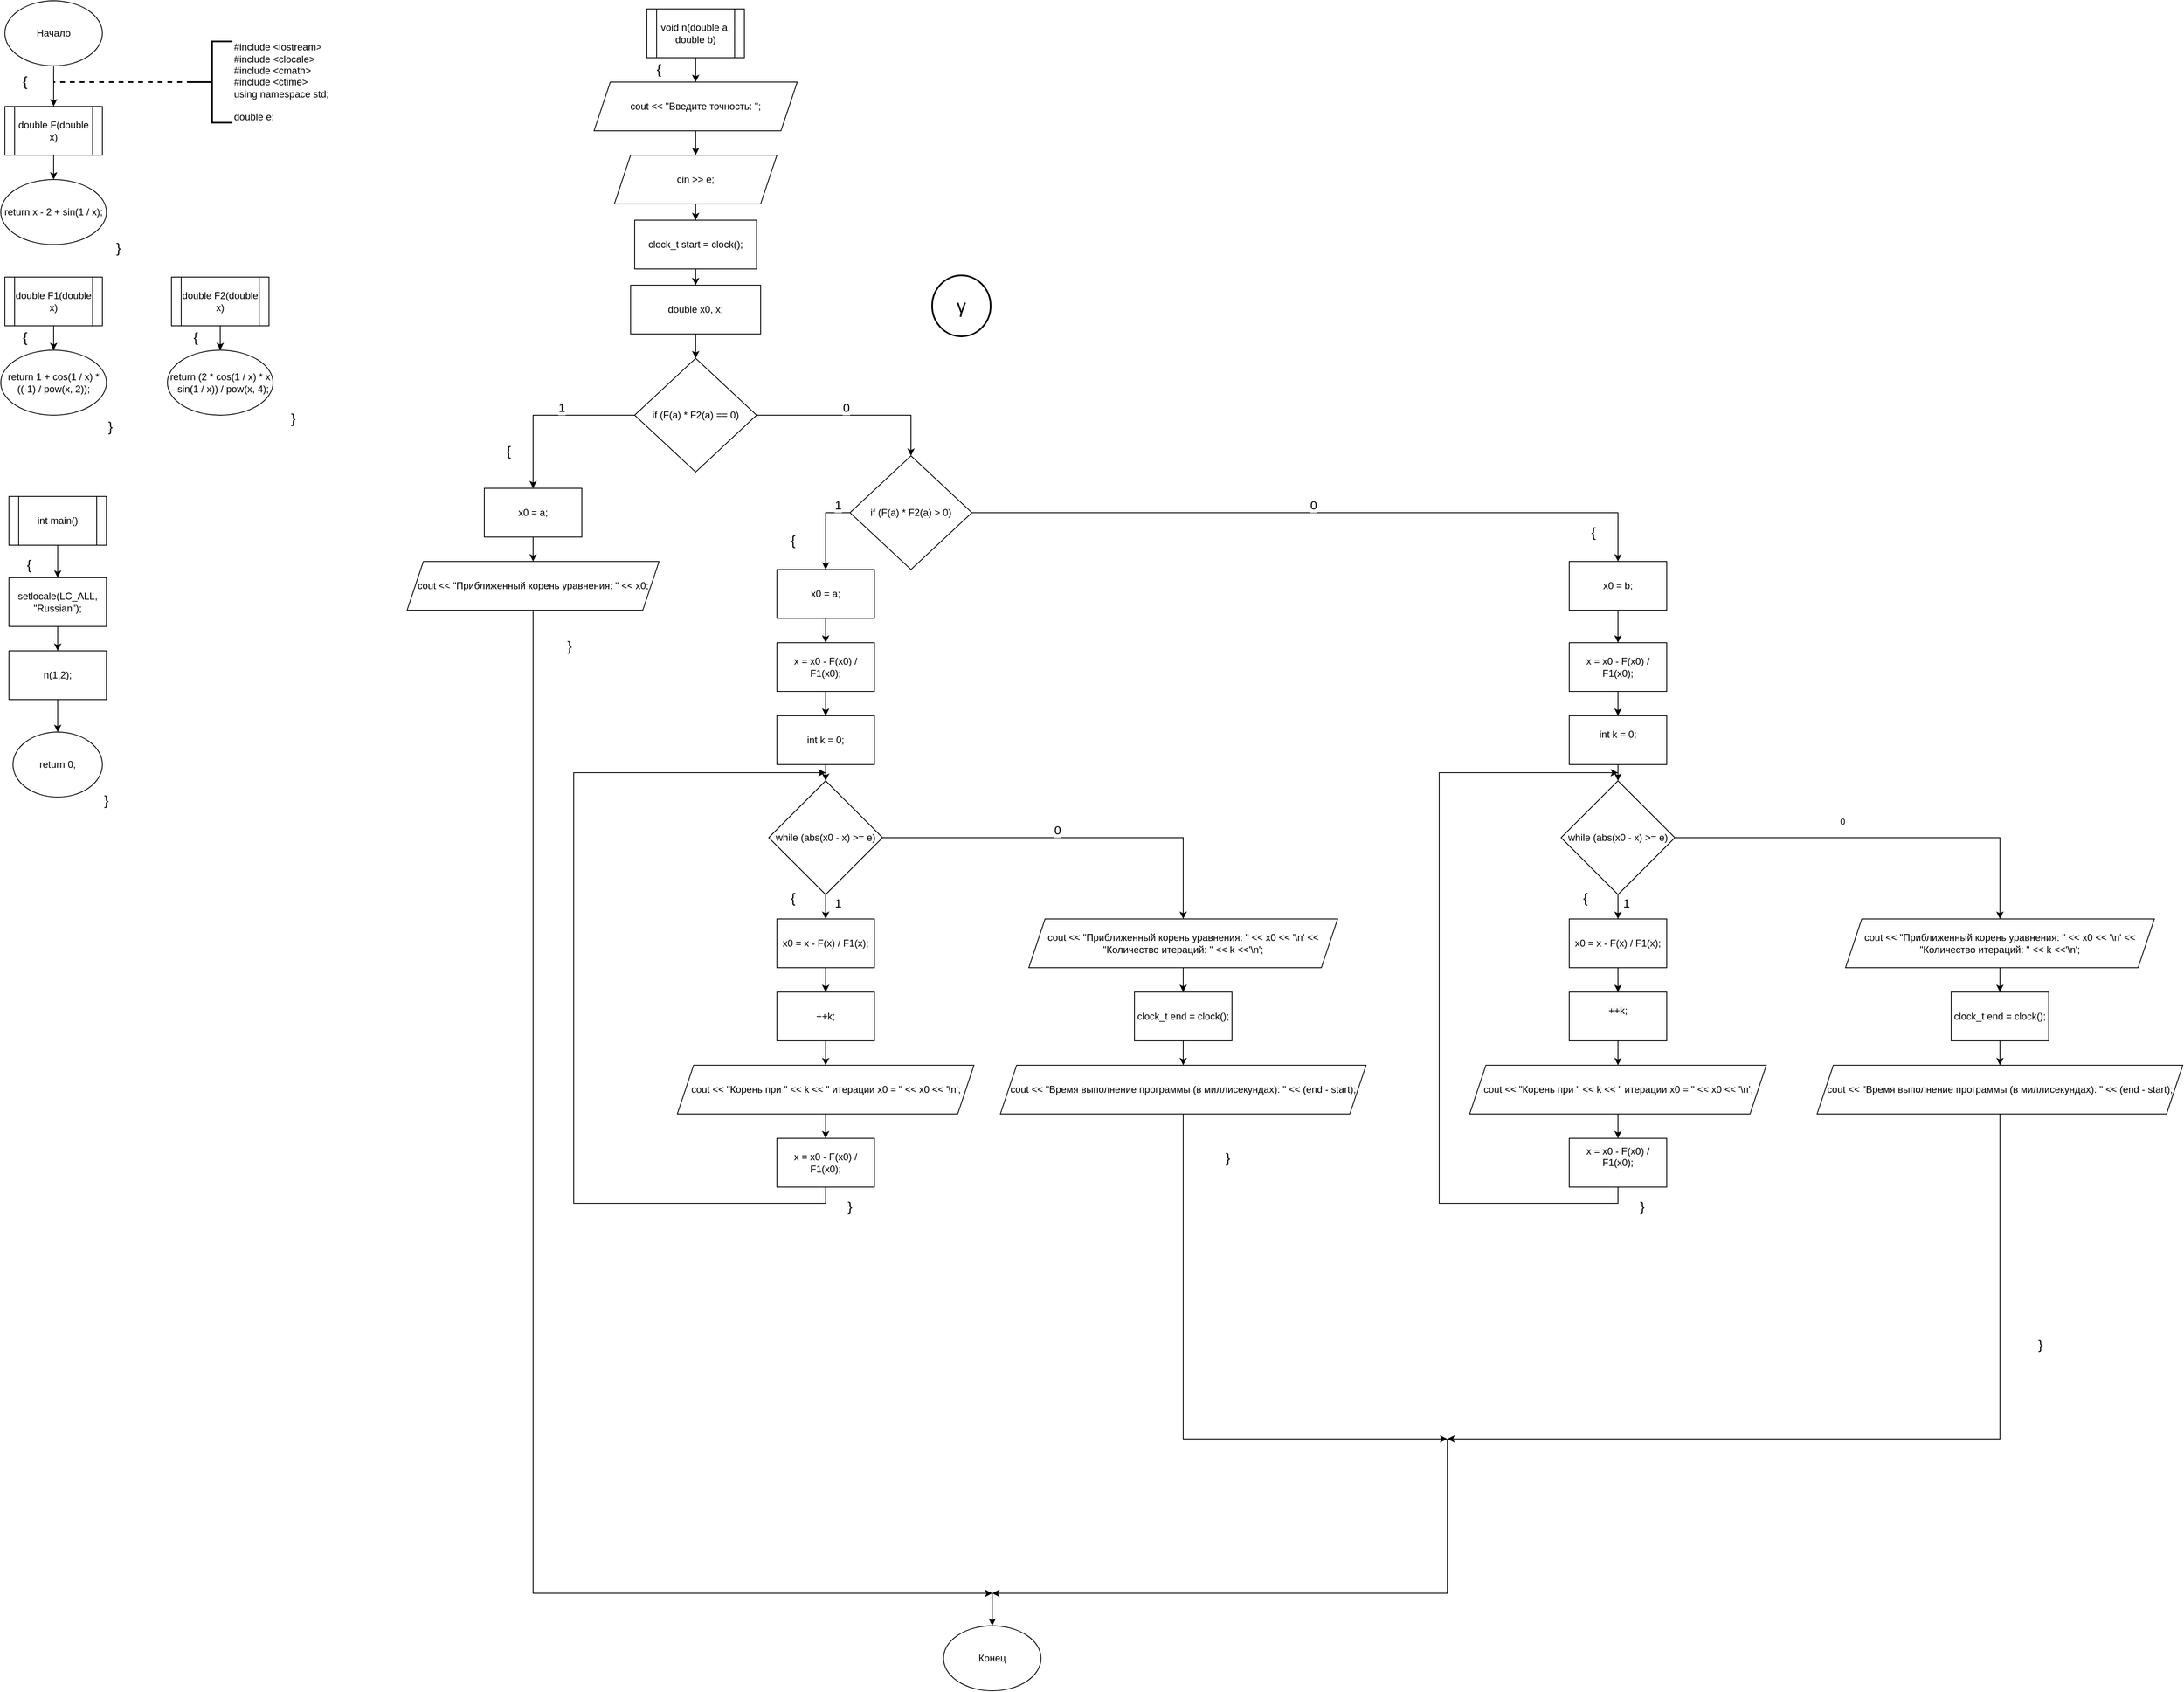 <mxfile version="25.0.2">
  <diagram name="Страница — 1" id="jCmSklPNzQxJVxEVMiIR">
    <mxGraphModel dx="1036" dy="615" grid="0" gridSize="10" guides="1" tooltips="1" connect="1" arrows="1" fold="1" page="1" pageScale="1" pageWidth="2339" pageHeight="3300" math="0" shadow="0">
      <root>
        <mxCell id="0" />
        <mxCell id="1" parent="0" />
        <mxCell id="jmGItIukLTracGFibQeB-3" value="" style="edgeStyle=orthogonalEdgeStyle;rounded=0;orthogonalLoop=1;jettySize=auto;html=1;" parent="1" source="jmGItIukLTracGFibQeB-1" target="jmGItIukLTracGFibQeB-2" edge="1">
          <mxGeometry relative="1" as="geometry" />
        </mxCell>
        <mxCell id="jmGItIukLTracGFibQeB-1" value="Начало" style="ellipse;whiteSpace=wrap;html=1;" parent="1" vertex="1">
          <mxGeometry x="145" y="40" width="120" height="80" as="geometry" />
        </mxCell>
        <mxCell id="jmGItIukLTracGFibQeB-7" value="" style="edgeStyle=orthogonalEdgeStyle;rounded=0;orthogonalLoop=1;jettySize=auto;html=1;" parent="1" source="jmGItIukLTracGFibQeB-2" target="jmGItIukLTracGFibQeB-6" edge="1">
          <mxGeometry relative="1" as="geometry" />
        </mxCell>
        <mxCell id="jmGItIukLTracGFibQeB-2" value="double F(double x)" style="shape=process;whiteSpace=wrap;html=1;backgroundOutline=1;" parent="1" vertex="1">
          <mxGeometry x="145" y="170" width="120" height="60" as="geometry" />
        </mxCell>
        <mxCell id="jmGItIukLTracGFibQeB-5" style="edgeStyle=orthogonalEdgeStyle;rounded=0;orthogonalLoop=1;jettySize=auto;html=1;exitX=0;exitY=0.5;exitDx=0;exitDy=0;exitPerimeter=0;endArrow=none;endFill=0;strokeWidth=2;dashed=1;" parent="1" source="jmGItIukLTracGFibQeB-4" edge="1">
          <mxGeometry relative="1" as="geometry">
            <mxPoint x="205" y="140" as="targetPoint" />
          </mxGeometry>
        </mxCell>
        <mxCell id="jmGItIukLTracGFibQeB-4" value="#include &amp;lt;iostream&amp;gt;&lt;div&gt;#include &amp;lt;clocale&amp;gt;&lt;/div&gt;&lt;div&gt;#include &amp;lt;cmath&amp;gt;&lt;/div&gt;&lt;div&gt;#include &amp;lt;ctime&amp;gt;&lt;/div&gt;&lt;div&gt;using namespace std;&lt;/div&gt;&lt;div&gt;&lt;br&gt;&lt;/div&gt;&lt;div&gt;double e;&lt;/div&gt;" style="strokeWidth=2;html=1;shape=mxgraph.flowchart.annotation_2;align=left;labelPosition=right;pointerEvents=1;" parent="1" vertex="1">
          <mxGeometry x="375" y="90" width="50" height="100" as="geometry" />
        </mxCell>
        <mxCell id="jmGItIukLTracGFibQeB-6" value="return x - 2 + sin(1 / x);" style="ellipse;whiteSpace=wrap;html=1;" parent="1" vertex="1">
          <mxGeometry x="140" y="260" width="130" height="80" as="geometry" />
        </mxCell>
        <mxCell id="jmGItIukLTracGFibQeB-11" value="" style="edgeStyle=orthogonalEdgeStyle;rounded=0;orthogonalLoop=1;jettySize=auto;html=1;" parent="1" source="jmGItIukLTracGFibQeB-8" target="jmGItIukLTracGFibQeB-10" edge="1">
          <mxGeometry relative="1" as="geometry" />
        </mxCell>
        <mxCell id="jmGItIukLTracGFibQeB-8" value="double F1(double x)" style="shape=process;whiteSpace=wrap;html=1;backgroundOutline=1;" parent="1" vertex="1">
          <mxGeometry x="145" y="380" width="120" height="60" as="geometry" />
        </mxCell>
        <mxCell id="jmGItIukLTracGFibQeB-10" value="return 1 + cos(1 / x) * ((-1) / pow(x, 2));" style="ellipse;whiteSpace=wrap;html=1;" parent="1" vertex="1">
          <mxGeometry x="140" y="470" width="130" height="80" as="geometry" />
        </mxCell>
        <mxCell id="jmGItIukLTracGFibQeB-15" value="" style="edgeStyle=orthogonalEdgeStyle;rounded=0;orthogonalLoop=1;jettySize=auto;html=1;" parent="1" source="jmGItIukLTracGFibQeB-12" target="jmGItIukLTracGFibQeB-14" edge="1">
          <mxGeometry relative="1" as="geometry" />
        </mxCell>
        <mxCell id="jmGItIukLTracGFibQeB-12" value="double F2(double x)" style="shape=process;whiteSpace=wrap;html=1;backgroundOutline=1;" parent="1" vertex="1">
          <mxGeometry x="350" y="380" width="120" height="60" as="geometry" />
        </mxCell>
        <mxCell id="jmGItIukLTracGFibQeB-14" value="return (2 * cos(1 / x) * x - sin(1 / x)) / pow(x, 4);" style="ellipse;whiteSpace=wrap;html=1;" parent="1" vertex="1">
          <mxGeometry x="345" y="470" width="130" height="80" as="geometry" />
        </mxCell>
        <mxCell id="jmGItIukLTracGFibQeB-19" value="" style="edgeStyle=orthogonalEdgeStyle;rounded=0;orthogonalLoop=1;jettySize=auto;html=1;" parent="1" source="jmGItIukLTracGFibQeB-16" target="jmGItIukLTracGFibQeB-18" edge="1">
          <mxGeometry relative="1" as="geometry" />
        </mxCell>
        <mxCell id="jmGItIukLTracGFibQeB-16" value="&lt;div&gt;void n(double a, double b)&lt;/div&gt;" style="shape=process;whiteSpace=wrap;html=1;backgroundOutline=1;" parent="1" vertex="1">
          <mxGeometry x="935" y="50" width="120" height="60" as="geometry" />
        </mxCell>
        <mxCell id="jmGItIukLTracGFibQeB-21" value="" style="edgeStyle=orthogonalEdgeStyle;rounded=0;orthogonalLoop=1;jettySize=auto;html=1;" parent="1" source="jmGItIukLTracGFibQeB-18" target="jmGItIukLTracGFibQeB-20" edge="1">
          <mxGeometry relative="1" as="geometry" />
        </mxCell>
        <mxCell id="jmGItIukLTracGFibQeB-18" value="cout &amp;lt;&amp;lt; &quot;Введите точность: &quot;;" style="shape=parallelogram;perimeter=parallelogramPerimeter;whiteSpace=wrap;html=1;fixedSize=1;" parent="1" vertex="1">
          <mxGeometry x="870" y="140" width="250" height="60" as="geometry" />
        </mxCell>
        <mxCell id="jmGItIukLTracGFibQeB-23" value="" style="edgeStyle=orthogonalEdgeStyle;rounded=0;orthogonalLoop=1;jettySize=auto;html=1;" parent="1" source="jmGItIukLTracGFibQeB-20" target="jmGItIukLTracGFibQeB-22" edge="1">
          <mxGeometry relative="1" as="geometry" />
        </mxCell>
        <mxCell id="jmGItIukLTracGFibQeB-20" value="cin &amp;gt;&amp;gt; e;" style="shape=parallelogram;perimeter=parallelogramPerimeter;whiteSpace=wrap;html=1;fixedSize=1;" parent="1" vertex="1">
          <mxGeometry x="895" y="230" width="200" height="60" as="geometry" />
        </mxCell>
        <mxCell id="jmGItIukLTracGFibQeB-25" value="" style="edgeStyle=orthogonalEdgeStyle;rounded=0;orthogonalLoop=1;jettySize=auto;html=1;" parent="1" source="jmGItIukLTracGFibQeB-22" target="jmGItIukLTracGFibQeB-24" edge="1">
          <mxGeometry relative="1" as="geometry" />
        </mxCell>
        <mxCell id="jmGItIukLTracGFibQeB-22" value="clock_t start = clock();" style="whiteSpace=wrap;html=1;" parent="1" vertex="1">
          <mxGeometry x="920" y="310" width="150" height="60" as="geometry" />
        </mxCell>
        <mxCell id="jmGItIukLTracGFibQeB-27" value="" style="edgeStyle=orthogonalEdgeStyle;rounded=0;orthogonalLoop=1;jettySize=auto;html=1;" parent="1" source="jmGItIukLTracGFibQeB-24" target="jmGItIukLTracGFibQeB-26" edge="1">
          <mxGeometry relative="1" as="geometry" />
        </mxCell>
        <mxCell id="jmGItIukLTracGFibQeB-24" value="double x0, x;" style="whiteSpace=wrap;html=1;" parent="1" vertex="1">
          <mxGeometry x="915" y="390" width="160" height="60" as="geometry" />
        </mxCell>
        <mxCell id="xJNExrtFDD2AnyC6yLWC-2" value="1" style="edgeStyle=orthogonalEdgeStyle;rounded=0;orthogonalLoop=1;jettySize=auto;html=1;fontSize=15;" parent="1" source="jmGItIukLTracGFibQeB-26" target="xJNExrtFDD2AnyC6yLWC-1" edge="1">
          <mxGeometry x="-0.163" y="-10" relative="1" as="geometry">
            <mxPoint as="offset" />
          </mxGeometry>
        </mxCell>
        <mxCell id="xJNExrtFDD2AnyC6yLWC-6" value="0" style="edgeStyle=orthogonalEdgeStyle;rounded=0;orthogonalLoop=1;jettySize=auto;html=1;fontSize=15;" parent="1" source="jmGItIukLTracGFibQeB-26" target="xJNExrtFDD2AnyC6yLWC-5" edge="1">
          <mxGeometry x="-0.084" y="10" relative="1" as="geometry">
            <Array as="points">
              <mxPoint x="1260" y="550" />
            </Array>
            <mxPoint as="offset" />
          </mxGeometry>
        </mxCell>
        <mxCell id="jmGItIukLTracGFibQeB-26" value="if (F(a) * F2(a) == 0)" style="rhombus;whiteSpace=wrap;html=1;" parent="1" vertex="1">
          <mxGeometry x="920" y="480" width="150" height="140" as="geometry" />
        </mxCell>
        <mxCell id="xJNExrtFDD2AnyC6yLWC-4" value="" style="edgeStyle=orthogonalEdgeStyle;rounded=0;orthogonalLoop=1;jettySize=auto;html=1;" parent="1" source="xJNExrtFDD2AnyC6yLWC-1" target="xJNExrtFDD2AnyC6yLWC-3" edge="1">
          <mxGeometry relative="1" as="geometry" />
        </mxCell>
        <mxCell id="xJNExrtFDD2AnyC6yLWC-1" value="x0 = a;" style="whiteSpace=wrap;html=1;" parent="1" vertex="1">
          <mxGeometry x="735" y="640" width="120" height="60" as="geometry" />
        </mxCell>
        <mxCell id="Np6BcsovzYqOG47P-RFd-40" style="edgeStyle=orthogonalEdgeStyle;rounded=0;orthogonalLoop=1;jettySize=auto;html=1;exitX=0.5;exitY=1;exitDx=0;exitDy=0;" edge="1" parent="1" source="xJNExrtFDD2AnyC6yLWC-3">
          <mxGeometry relative="1" as="geometry">
            <mxPoint x="1360" y="2000.0" as="targetPoint" />
            <Array as="points">
              <mxPoint x="795" y="2000" />
            </Array>
          </mxGeometry>
        </mxCell>
        <mxCell id="xJNExrtFDD2AnyC6yLWC-3" value="cout &lt;&lt; &quot;Приближенный корень уравнения: &quot; &lt;&lt; x0;" style="shape=parallelogram;perimeter=parallelogramPerimeter;whiteSpace=wrap;html=1;fixedSize=1;" parent="1" vertex="1">
          <mxGeometry x="640" y="730" width="310" height="60" as="geometry" />
        </mxCell>
        <mxCell id="xJNExrtFDD2AnyC6yLWC-8" value="1" style="edgeStyle=orthogonalEdgeStyle;rounded=0;orthogonalLoop=1;jettySize=auto;html=1;exitX=0;exitY=0.5;exitDx=0;exitDy=0;fontSize=15;" parent="1" source="xJNExrtFDD2AnyC6yLWC-5" target="xJNExrtFDD2AnyC6yLWC-7" edge="1">
          <mxGeometry x="-0.7" y="-10" relative="1" as="geometry">
            <mxPoint as="offset" />
          </mxGeometry>
        </mxCell>
        <mxCell id="Np6BcsovzYqOG47P-RFd-12" value="0" style="edgeStyle=orthogonalEdgeStyle;rounded=0;orthogonalLoop=1;jettySize=auto;html=1;fontSize=15;entryX=0.5;entryY=0;entryDx=0;entryDy=0;" edge="1" parent="1" source="xJNExrtFDD2AnyC6yLWC-5" target="Np6BcsovzYqOG47P-RFd-11">
          <mxGeometry x="-0.017" y="10" relative="1" as="geometry">
            <Array as="points">
              <mxPoint x="2130" y="670" />
            </Array>
            <mxPoint as="offset" />
          </mxGeometry>
        </mxCell>
        <mxCell id="xJNExrtFDD2AnyC6yLWC-5" value="if (F(a) * F2(a) &amp;gt; 0)" style="rhombus;whiteSpace=wrap;html=1;" parent="1" vertex="1">
          <mxGeometry x="1185" y="600" width="150" height="140" as="geometry" />
        </mxCell>
        <mxCell id="xJNExrtFDD2AnyC6yLWC-10" value="" style="edgeStyle=orthogonalEdgeStyle;rounded=0;orthogonalLoop=1;jettySize=auto;html=1;" parent="1" source="xJNExrtFDD2AnyC6yLWC-7" target="xJNExrtFDD2AnyC6yLWC-9" edge="1">
          <mxGeometry relative="1" as="geometry" />
        </mxCell>
        <mxCell id="xJNExrtFDD2AnyC6yLWC-7" value="x0 = a;" style="whiteSpace=wrap;html=1;" parent="1" vertex="1">
          <mxGeometry x="1095" y="740" width="120" height="60" as="geometry" />
        </mxCell>
        <mxCell id="xJNExrtFDD2AnyC6yLWC-12" value="" style="edgeStyle=orthogonalEdgeStyle;rounded=0;orthogonalLoop=1;jettySize=auto;html=1;" parent="1" source="xJNExrtFDD2AnyC6yLWC-9" target="xJNExrtFDD2AnyC6yLWC-11" edge="1">
          <mxGeometry relative="1" as="geometry" />
        </mxCell>
        <mxCell id="xJNExrtFDD2AnyC6yLWC-9" value="x = x0 - F(x0) / F1(x0);" style="whiteSpace=wrap;html=1;" parent="1" vertex="1">
          <mxGeometry x="1095" y="830" width="120" height="60" as="geometry" />
        </mxCell>
        <mxCell id="xJNExrtFDD2AnyC6yLWC-14" value="" style="edgeStyle=orthogonalEdgeStyle;rounded=0;orthogonalLoop=1;jettySize=auto;html=1;" parent="1" source="xJNExrtFDD2AnyC6yLWC-11" target="xJNExrtFDD2AnyC6yLWC-13" edge="1">
          <mxGeometry relative="1" as="geometry" />
        </mxCell>
        <mxCell id="xJNExrtFDD2AnyC6yLWC-11" value="int k = 0;" style="whiteSpace=wrap;html=1;" parent="1" vertex="1">
          <mxGeometry x="1095" y="920" width="120" height="60" as="geometry" />
        </mxCell>
        <mxCell id="xJNExrtFDD2AnyC6yLWC-16" value="1" style="edgeStyle=orthogonalEdgeStyle;rounded=0;orthogonalLoop=1;jettySize=auto;html=1;fontSize=15;" parent="1" source="xJNExrtFDD2AnyC6yLWC-13" target="xJNExrtFDD2AnyC6yLWC-15" edge="1">
          <mxGeometry x="0.198" y="15" relative="1" as="geometry">
            <mxPoint as="offset" />
          </mxGeometry>
        </mxCell>
        <mxCell id="xJNExrtFDD2AnyC6yLWC-27" value="0" style="edgeStyle=orthogonalEdgeStyle;rounded=0;orthogonalLoop=1;jettySize=auto;html=1;fontSize=15;" parent="1" source="xJNExrtFDD2AnyC6yLWC-13" target="xJNExrtFDD2AnyC6yLWC-26" edge="1">
          <mxGeometry x="-0.085" y="10" relative="1" as="geometry">
            <mxPoint as="offset" />
          </mxGeometry>
        </mxCell>
        <mxCell id="xJNExrtFDD2AnyC6yLWC-13" value="while (abs(x0 - x) &amp;gt;= e)" style="rhombus;whiteSpace=wrap;html=1;" parent="1" vertex="1">
          <mxGeometry x="1085" y="1000" width="140" height="140" as="geometry" />
        </mxCell>
        <mxCell id="xJNExrtFDD2AnyC6yLWC-18" value="" style="edgeStyle=orthogonalEdgeStyle;rounded=0;orthogonalLoop=1;jettySize=auto;html=1;" parent="1" source="xJNExrtFDD2AnyC6yLWC-15" target="xJNExrtFDD2AnyC6yLWC-17" edge="1">
          <mxGeometry relative="1" as="geometry" />
        </mxCell>
        <mxCell id="xJNExrtFDD2AnyC6yLWC-15" value="x0 = x - F(x) / F1(x);" style="whiteSpace=wrap;html=1;" parent="1" vertex="1">
          <mxGeometry x="1095" y="1170" width="120" height="60" as="geometry" />
        </mxCell>
        <mxCell id="xJNExrtFDD2AnyC6yLWC-22" value="" style="edgeStyle=orthogonalEdgeStyle;rounded=0;orthogonalLoop=1;jettySize=auto;html=1;" parent="1" source="xJNExrtFDD2AnyC6yLWC-17" target="xJNExrtFDD2AnyC6yLWC-21" edge="1">
          <mxGeometry relative="1" as="geometry" />
        </mxCell>
        <mxCell id="xJNExrtFDD2AnyC6yLWC-17" value="++k;" style="whiteSpace=wrap;html=1;" parent="1" vertex="1">
          <mxGeometry x="1095" y="1260" width="120" height="60" as="geometry" />
        </mxCell>
        <mxCell id="xJNExrtFDD2AnyC6yLWC-24" value="" style="edgeStyle=orthogonalEdgeStyle;rounded=0;orthogonalLoop=1;jettySize=auto;html=1;" parent="1" source="xJNExrtFDD2AnyC6yLWC-21" target="xJNExrtFDD2AnyC6yLWC-23" edge="1">
          <mxGeometry relative="1" as="geometry" />
        </mxCell>
        <mxCell id="xJNExrtFDD2AnyC6yLWC-21" value="cout &amp;lt;&amp;lt; &quot;Корень при &quot; &amp;lt;&amp;lt; k &amp;lt;&amp;lt; &quot; итерации x0 = &quot; &amp;lt;&amp;lt; x0 &amp;lt;&amp;lt; &#39;\n&#39;;" style="shape=parallelogram;perimeter=parallelogramPerimeter;whiteSpace=wrap;html=1;fixedSize=1;" parent="1" vertex="1">
          <mxGeometry x="972.5" y="1350" width="365" height="60" as="geometry" />
        </mxCell>
        <mxCell id="xJNExrtFDD2AnyC6yLWC-25" style="edgeStyle=orthogonalEdgeStyle;rounded=0;orthogonalLoop=1;jettySize=auto;html=1;exitX=0.5;exitY=1;exitDx=0;exitDy=0;" parent="1" source="xJNExrtFDD2AnyC6yLWC-23" edge="1">
          <mxGeometry relative="1" as="geometry">
            <mxPoint x="1155" y="990" as="targetPoint" />
            <Array as="points">
              <mxPoint x="1155" y="1520" />
              <mxPoint x="845" y="1520" />
              <mxPoint x="845" y="990" />
              <mxPoint x="1155" y="990" />
            </Array>
          </mxGeometry>
        </mxCell>
        <mxCell id="xJNExrtFDD2AnyC6yLWC-23" value="x = x0 - F(x0) / F1(x0);" style="whiteSpace=wrap;html=1;" parent="1" vertex="1">
          <mxGeometry x="1095" y="1440" width="120" height="60" as="geometry" />
        </mxCell>
        <mxCell id="xJNExrtFDD2AnyC6yLWC-29" value="" style="edgeStyle=orthogonalEdgeStyle;rounded=0;orthogonalLoop=1;jettySize=auto;html=1;" parent="1" source="xJNExrtFDD2AnyC6yLWC-26" target="xJNExrtFDD2AnyC6yLWC-28" edge="1">
          <mxGeometry relative="1" as="geometry" />
        </mxCell>
        <mxCell id="xJNExrtFDD2AnyC6yLWC-26" value="cout &amp;lt;&amp;lt; &quot;Приближенный корень уравнения: &quot; &amp;lt;&amp;lt; x0 &amp;lt;&amp;lt; &#39;\n&#39; &amp;lt;&amp;lt; &quot;Количество итераций: &quot; &amp;lt;&amp;lt; k &amp;lt;&amp;lt;&#39;\n&#39;;" style="shape=parallelogram;perimeter=parallelogramPerimeter;whiteSpace=wrap;html=1;fixedSize=1;" parent="1" vertex="1">
          <mxGeometry x="1405" y="1170" width="380" height="60" as="geometry" />
        </mxCell>
        <mxCell id="xJNExrtFDD2AnyC6yLWC-31" value="" style="edgeStyle=orthogonalEdgeStyle;rounded=0;orthogonalLoop=1;jettySize=auto;html=1;" parent="1" source="xJNExrtFDD2AnyC6yLWC-28" target="xJNExrtFDD2AnyC6yLWC-30" edge="1">
          <mxGeometry relative="1" as="geometry" />
        </mxCell>
        <mxCell id="xJNExrtFDD2AnyC6yLWC-28" value="clock_t end = clock();" style="whiteSpace=wrap;html=1;" parent="1" vertex="1">
          <mxGeometry x="1535" y="1260" width="120" height="60" as="geometry" />
        </mxCell>
        <mxCell id="Np6BcsovzYqOG47P-RFd-38" style="edgeStyle=orthogonalEdgeStyle;rounded=0;orthogonalLoop=1;jettySize=auto;html=1;exitX=0.5;exitY=1;exitDx=0;exitDy=0;" edge="1" parent="1" source="xJNExrtFDD2AnyC6yLWC-30">
          <mxGeometry relative="1" as="geometry">
            <mxPoint x="1920" y="1810" as="targetPoint" />
            <Array as="points">
              <mxPoint x="1595" y="1810" />
            </Array>
          </mxGeometry>
        </mxCell>
        <mxCell id="xJNExrtFDD2AnyC6yLWC-30" value="cout &amp;lt;&amp;lt; &quot;Время выполнение программы (в миллисекундах): &quot; &amp;lt;&amp;lt; (end - start);" style="shape=parallelogram;perimeter=parallelogramPerimeter;whiteSpace=wrap;html=1;fixedSize=1;" parent="1" vertex="1">
          <mxGeometry x="1370" y="1350" width="450" height="60" as="geometry" />
        </mxCell>
        <mxCell id="Np6BcsovzYqOG47P-RFd-1" value="{" style="text;html=1;align=center;verticalAlign=middle;whiteSpace=wrap;rounded=0;fontSize=17;" vertex="1" parent="1">
          <mxGeometry x="140" y="125" width="60" height="30" as="geometry" />
        </mxCell>
        <mxCell id="Np6BcsovzYqOG47P-RFd-2" value="{" style="text;html=1;align=center;verticalAlign=middle;whiteSpace=wrap;rounded=0;fontSize=17;" vertex="1" parent="1">
          <mxGeometry x="350" y="440" width="60" height="30" as="geometry" />
        </mxCell>
        <mxCell id="Np6BcsovzYqOG47P-RFd-3" value="{" style="text;html=1;align=center;verticalAlign=middle;whiteSpace=wrap;rounded=0;fontSize=17;" vertex="1" parent="1">
          <mxGeometry x="140" y="440" width="60" height="30" as="geometry" />
        </mxCell>
        <mxCell id="Np6BcsovzYqOG47P-RFd-4" value="}" style="text;html=1;align=center;verticalAlign=middle;whiteSpace=wrap;rounded=0;fontSize=17;" vertex="1" parent="1">
          <mxGeometry x="255" y="330" width="60" height="30" as="geometry" />
        </mxCell>
        <mxCell id="Np6BcsovzYqOG47P-RFd-5" value="}" style="text;html=1;align=center;verticalAlign=middle;whiteSpace=wrap;rounded=0;fontSize=17;" vertex="1" parent="1">
          <mxGeometry x="470" y="540" width="60" height="30" as="geometry" />
        </mxCell>
        <mxCell id="Np6BcsovzYqOG47P-RFd-6" value="}" style="text;html=1;align=center;verticalAlign=middle;whiteSpace=wrap;rounded=0;fontSize=17;" vertex="1" parent="1">
          <mxGeometry x="245" y="550" width="60" height="30" as="geometry" />
        </mxCell>
        <mxCell id="Np6BcsovzYqOG47P-RFd-7" value="}" style="text;html=1;align=center;verticalAlign=middle;whiteSpace=wrap;rounded=0;fontSize=17;" vertex="1" parent="1">
          <mxGeometry x="1155" y="1510" width="60" height="30" as="geometry" />
        </mxCell>
        <mxCell id="Np6BcsovzYqOG47P-RFd-8" value="{" style="text;html=1;align=center;verticalAlign=middle;whiteSpace=wrap;rounded=0;fontSize=17;" vertex="1" parent="1">
          <mxGeometry x="920" y="110" width="60" height="30" as="geometry" />
        </mxCell>
        <mxCell id="Np6BcsovzYqOG47P-RFd-9" value="{" style="text;html=1;align=center;verticalAlign=middle;whiteSpace=wrap;rounded=0;fontSize=17;" vertex="1" parent="1">
          <mxGeometry x="1085" y="1130" width="60" height="30" as="geometry" />
        </mxCell>
        <mxCell id="Np6BcsovzYqOG47P-RFd-14" value="" style="edgeStyle=orthogonalEdgeStyle;rounded=0;orthogonalLoop=1;jettySize=auto;html=1;" edge="1" parent="1" source="Np6BcsovzYqOG47P-RFd-11" target="Np6BcsovzYqOG47P-RFd-13">
          <mxGeometry relative="1" as="geometry" />
        </mxCell>
        <mxCell id="Np6BcsovzYqOG47P-RFd-11" value="x0 = b;" style="whiteSpace=wrap;html=1;" vertex="1" parent="1">
          <mxGeometry x="2070" y="730" width="120" height="60" as="geometry" />
        </mxCell>
        <mxCell id="Np6BcsovzYqOG47P-RFd-16" value="" style="edgeStyle=orthogonalEdgeStyle;rounded=0;orthogonalLoop=1;jettySize=auto;html=1;" edge="1" parent="1" source="Np6BcsovzYqOG47P-RFd-13" target="Np6BcsovzYqOG47P-RFd-15">
          <mxGeometry relative="1" as="geometry" />
        </mxCell>
        <mxCell id="Np6BcsovzYqOG47P-RFd-13" value="x = x0 - F(x0) / F1(x0);" style="whiteSpace=wrap;html=1;" vertex="1" parent="1">
          <mxGeometry x="2070" y="830" width="120" height="60" as="geometry" />
        </mxCell>
        <mxCell id="Np6BcsovzYqOG47P-RFd-18" style="edgeStyle=orthogonalEdgeStyle;rounded=0;orthogonalLoop=1;jettySize=auto;html=1;exitX=0.5;exitY=1;exitDx=0;exitDy=0;entryX=0.5;entryY=0;entryDx=0;entryDy=0;" edge="1" parent="1" source="Np6BcsovzYqOG47P-RFd-15" target="Np6BcsovzYqOG47P-RFd-17">
          <mxGeometry relative="1" as="geometry" />
        </mxCell>
        <mxCell id="Np6BcsovzYqOG47P-RFd-15" value="&#xa;&lt;span style=&quot;color: rgb(0, 0, 0); font-family: Helvetica; font-size: 12px; font-style: normal; font-variant-ligatures: normal; font-variant-caps: normal; font-weight: 400; letter-spacing: normal; orphans: 2; text-align: center; text-indent: 0px; text-transform: none; widows: 2; word-spacing: 0px; -webkit-text-stroke-width: 0px; white-space: normal; background-color: rgb(251, 251, 251); text-decoration-thickness: initial; text-decoration-style: initial; text-decoration-color: initial; display: inline !important; float: none;&quot;&gt;int k = 0;&lt;/span&gt;&#xa;&#xa;" style="whiteSpace=wrap;html=1;" vertex="1" parent="1">
          <mxGeometry x="2070" y="920" width="120" height="60" as="geometry" />
        </mxCell>
        <mxCell id="Np6BcsovzYqOG47P-RFd-20" value="1" style="edgeStyle=orthogonalEdgeStyle;rounded=0;orthogonalLoop=1;jettySize=auto;html=1;fontSize=15;" edge="1" parent="1" source="Np6BcsovzYqOG47P-RFd-17" target="Np6BcsovzYqOG47P-RFd-19">
          <mxGeometry x="0.2" y="10" relative="1" as="geometry">
            <mxPoint as="offset" />
          </mxGeometry>
        </mxCell>
        <mxCell id="Np6BcsovzYqOG47P-RFd-29" value="0" style="edgeStyle=orthogonalEdgeStyle;rounded=0;orthogonalLoop=1;jettySize=auto;html=1;entryX=0.5;entryY=0;entryDx=0;entryDy=0;" edge="1" parent="1" source="Np6BcsovzYqOG47P-RFd-17" target="Np6BcsovzYqOG47P-RFd-30">
          <mxGeometry x="-0.179" y="20" relative="1" as="geometry">
            <mxPoint x="2530" y="1170" as="targetPoint" />
            <mxPoint as="offset" />
          </mxGeometry>
        </mxCell>
        <mxCell id="Np6BcsovzYqOG47P-RFd-17" value="while (abs(x0 - x) &amp;gt;= e)" style="rhombus;whiteSpace=wrap;html=1;" vertex="1" parent="1">
          <mxGeometry x="2060" y="1000" width="140" height="140" as="geometry" />
        </mxCell>
        <mxCell id="Np6BcsovzYqOG47P-RFd-22" value="" style="edgeStyle=orthogonalEdgeStyle;rounded=0;orthogonalLoop=1;jettySize=auto;html=1;" edge="1" parent="1" source="Np6BcsovzYqOG47P-RFd-19" target="Np6BcsovzYqOG47P-RFd-21">
          <mxGeometry relative="1" as="geometry" />
        </mxCell>
        <mxCell id="Np6BcsovzYqOG47P-RFd-19" value="x0 = x - F(x) / F1(x);" style="whiteSpace=wrap;html=1;" vertex="1" parent="1">
          <mxGeometry x="2070" y="1170" width="120" height="60" as="geometry" />
        </mxCell>
        <mxCell id="Np6BcsovzYqOG47P-RFd-24" style="edgeStyle=orthogonalEdgeStyle;rounded=0;orthogonalLoop=1;jettySize=auto;html=1;exitX=0.5;exitY=1;exitDx=0;exitDy=0;entryX=0.5;entryY=0;entryDx=0;entryDy=0;" edge="1" parent="1" source="Np6BcsovzYqOG47P-RFd-21" target="Np6BcsovzYqOG47P-RFd-23">
          <mxGeometry relative="1" as="geometry" />
        </mxCell>
        <mxCell id="Np6BcsovzYqOG47P-RFd-21" value="&#xa;&lt;span style=&quot;color: rgb(0, 0, 0); font-family: Helvetica; font-size: 12px; font-style: normal; font-variant-ligatures: normal; font-variant-caps: normal; font-weight: 400; letter-spacing: normal; orphans: 2; text-align: center; text-indent: 0px; text-transform: none; widows: 2; word-spacing: 0px; -webkit-text-stroke-width: 0px; white-space: normal; background-color: rgb(251, 251, 251); text-decoration-thickness: initial; text-decoration-style: initial; text-decoration-color: initial; display: inline !important; float: none;&quot;&gt;++k;&lt;/span&gt;&#xa;&#xa;" style="whiteSpace=wrap;html=1;" vertex="1" parent="1">
          <mxGeometry x="2070" y="1260" width="120" height="60" as="geometry" />
        </mxCell>
        <mxCell id="Np6BcsovzYqOG47P-RFd-26" value="" style="edgeStyle=orthogonalEdgeStyle;rounded=0;orthogonalLoop=1;jettySize=auto;html=1;" edge="1" parent="1" source="Np6BcsovzYqOG47P-RFd-23" target="Np6BcsovzYqOG47P-RFd-25">
          <mxGeometry relative="1" as="geometry" />
        </mxCell>
        <mxCell id="Np6BcsovzYqOG47P-RFd-23" value="cout &amp;lt;&amp;lt; &quot;Корень при &quot; &amp;lt;&amp;lt; k &amp;lt;&amp;lt; &quot; итерации x0 = &quot; &amp;lt;&amp;lt; x0 &amp;lt;&amp;lt; &#39;\n&#39;;" style="shape=parallelogram;perimeter=parallelogramPerimeter;whiteSpace=wrap;html=1;fixedSize=1;" vertex="1" parent="1">
          <mxGeometry x="1947.5" y="1350" width="365" height="60" as="geometry" />
        </mxCell>
        <mxCell id="Np6BcsovzYqOG47P-RFd-27" style="edgeStyle=orthogonalEdgeStyle;rounded=0;orthogonalLoop=1;jettySize=auto;html=1;exitX=0.5;exitY=1;exitDx=0;exitDy=0;" edge="1" parent="1" source="Np6BcsovzYqOG47P-RFd-25">
          <mxGeometry relative="1" as="geometry">
            <mxPoint x="2130" y="990" as="targetPoint" />
            <Array as="points">
              <mxPoint x="2130" y="1520" />
              <mxPoint x="1910" y="1520" />
              <mxPoint x="1910" y="990" />
            </Array>
          </mxGeometry>
        </mxCell>
        <mxCell id="Np6BcsovzYqOG47P-RFd-25" value="&#xa;&lt;span style=&quot;color: rgb(0, 0, 0); font-family: Helvetica; font-size: 12px; font-style: normal; font-variant-ligatures: normal; font-variant-caps: normal; font-weight: 400; letter-spacing: normal; orphans: 2; text-align: center; text-indent: 0px; text-transform: none; widows: 2; word-spacing: 0px; -webkit-text-stroke-width: 0px; white-space: normal; background-color: rgb(251, 251, 251); text-decoration-thickness: initial; text-decoration-style: initial; text-decoration-color: initial; display: inline !important; float: none;&quot;&gt;x = x0 - F(x0) / F1(x0);&lt;/span&gt;&#xa;&#xa;" style="whiteSpace=wrap;html=1;" vertex="1" parent="1">
          <mxGeometry x="2070" y="1440" width="120" height="60" as="geometry" />
        </mxCell>
        <mxCell id="Np6BcsovzYqOG47P-RFd-32" style="edgeStyle=orthogonalEdgeStyle;rounded=0;orthogonalLoop=1;jettySize=auto;html=1;exitX=0.5;exitY=1;exitDx=0;exitDy=0;entryX=0.5;entryY=0;entryDx=0;entryDy=0;" edge="1" parent="1" source="Np6BcsovzYqOG47P-RFd-30" target="Np6BcsovzYqOG47P-RFd-31">
          <mxGeometry relative="1" as="geometry" />
        </mxCell>
        <mxCell id="Np6BcsovzYqOG47P-RFd-30" value="cout &amp;lt;&amp;lt; &quot;Приближенный корень уравнения: &quot; &amp;lt;&amp;lt; x0 &amp;lt;&amp;lt; &#39;\n&#39; &amp;lt;&amp;lt; &quot;Количество итераций: &quot; &amp;lt;&amp;lt; k &amp;lt;&amp;lt;&#39;\n&#39;;" style="shape=parallelogram;perimeter=parallelogramPerimeter;whiteSpace=wrap;html=1;fixedSize=1;" vertex="1" parent="1">
          <mxGeometry x="2410" y="1170" width="380" height="60" as="geometry" />
        </mxCell>
        <mxCell id="Np6BcsovzYqOG47P-RFd-35" style="edgeStyle=orthogonalEdgeStyle;rounded=0;orthogonalLoop=1;jettySize=auto;html=1;exitX=0.5;exitY=1;exitDx=0;exitDy=0;entryX=0.5;entryY=0;entryDx=0;entryDy=0;" edge="1" parent="1" source="Np6BcsovzYqOG47P-RFd-31" target="Np6BcsovzYqOG47P-RFd-33">
          <mxGeometry relative="1" as="geometry" />
        </mxCell>
        <mxCell id="Np6BcsovzYqOG47P-RFd-31" value="clock_t end = clock();" style="whiteSpace=wrap;html=1;" vertex="1" parent="1">
          <mxGeometry x="2540" y="1260" width="120" height="60" as="geometry" />
        </mxCell>
        <mxCell id="Np6BcsovzYqOG47P-RFd-39" style="edgeStyle=orthogonalEdgeStyle;rounded=0;orthogonalLoop=1;jettySize=auto;html=1;exitX=0.5;exitY=1;exitDx=0;exitDy=0;" edge="1" parent="1" source="Np6BcsovzYqOG47P-RFd-33">
          <mxGeometry relative="1" as="geometry">
            <mxPoint x="1920" y="1810" as="targetPoint" />
            <Array as="points">
              <mxPoint x="2600" y="1810" />
              <mxPoint x="1920" y="1810" />
            </Array>
          </mxGeometry>
        </mxCell>
        <mxCell id="Np6BcsovzYqOG47P-RFd-33" value="cout &amp;lt;&amp;lt; &quot;Время выполнение программы (в миллисекундах): &quot; &amp;lt;&amp;lt; (end - start);" style="shape=parallelogram;perimeter=parallelogramPerimeter;whiteSpace=wrap;html=1;fixedSize=1;" vertex="1" parent="1">
          <mxGeometry x="2375" y="1350" width="450" height="60" as="geometry" />
        </mxCell>
        <mxCell id="Np6BcsovzYqOG47P-RFd-36" value="{" style="text;html=1;align=center;verticalAlign=middle;whiteSpace=wrap;rounded=0;fontSize=17;" vertex="1" parent="1">
          <mxGeometry x="2060" y="1130" width="60" height="30" as="geometry" />
        </mxCell>
        <mxCell id="Np6BcsovzYqOG47P-RFd-37" value="}" style="text;html=1;align=center;verticalAlign=middle;whiteSpace=wrap;rounded=0;fontSize=17;" vertex="1" parent="1">
          <mxGeometry x="2130" y="1510" width="60" height="30" as="geometry" />
        </mxCell>
        <mxCell id="Np6BcsovzYqOG47P-RFd-41" value="" style="endArrow=classic;html=1;rounded=0;" edge="1" parent="1">
          <mxGeometry width="50" height="50" relative="1" as="geometry">
            <mxPoint x="1920" y="1810" as="sourcePoint" />
            <mxPoint x="1360" y="2000" as="targetPoint" />
            <Array as="points">
              <mxPoint x="1920" y="2000" />
            </Array>
          </mxGeometry>
        </mxCell>
        <mxCell id="Np6BcsovzYqOG47P-RFd-42" value="" style="endArrow=classic;html=1;rounded=0;entryX=0.5;entryY=0;entryDx=0;entryDy=0;" edge="1" parent="1" target="Np6BcsovzYqOG47P-RFd-43">
          <mxGeometry width="50" height="50" relative="1" as="geometry">
            <mxPoint x="1360" y="2000" as="sourcePoint" />
            <mxPoint x="1360" y="2050" as="targetPoint" />
          </mxGeometry>
        </mxCell>
        <mxCell id="Np6BcsovzYqOG47P-RFd-43" value="Конец" style="ellipse;whiteSpace=wrap;html=1;" vertex="1" parent="1">
          <mxGeometry x="1300" y="2040" width="120" height="80" as="geometry" />
        </mxCell>
        <mxCell id="Np6BcsovzYqOG47P-RFd-44" value="{" style="text;html=1;align=center;verticalAlign=middle;whiteSpace=wrap;rounded=0;fontSize=17;" vertex="1" parent="1">
          <mxGeometry x="735" y="580" width="60" height="30" as="geometry" />
        </mxCell>
        <mxCell id="Np6BcsovzYqOG47P-RFd-45" value="{" style="text;html=1;align=center;verticalAlign=middle;whiteSpace=wrap;rounded=0;fontSize=17;" vertex="1" parent="1">
          <mxGeometry x="1085" y="690" width="60" height="30" as="geometry" />
        </mxCell>
        <mxCell id="Np6BcsovzYqOG47P-RFd-46" value="{" style="text;html=1;align=center;verticalAlign=middle;whiteSpace=wrap;rounded=0;fontSize=17;" vertex="1" parent="1">
          <mxGeometry x="2070" y="680" width="60" height="30" as="geometry" />
        </mxCell>
        <mxCell id="Np6BcsovzYqOG47P-RFd-47" value="}" style="text;html=1;align=center;verticalAlign=middle;whiteSpace=wrap;rounded=0;fontSize=17;" vertex="1" parent="1">
          <mxGeometry x="810" y="820" width="60" height="30" as="geometry" />
        </mxCell>
        <mxCell id="Np6BcsovzYqOG47P-RFd-48" value="}" style="text;html=1;align=center;verticalAlign=middle;whiteSpace=wrap;rounded=0;fontSize=17;" vertex="1" parent="1">
          <mxGeometry x="2620" y="1680" width="60" height="30" as="geometry" />
        </mxCell>
        <mxCell id="Np6BcsovzYqOG47P-RFd-49" value="}" style="text;html=1;align=center;verticalAlign=middle;whiteSpace=wrap;rounded=0;fontSize=17;" vertex="1" parent="1">
          <mxGeometry x="1620" y="1450" width="60" height="30" as="geometry" />
        </mxCell>
        <mxCell id="Np6BcsovzYqOG47P-RFd-55" value="" style="edgeStyle=orthogonalEdgeStyle;rounded=0;orthogonalLoop=1;jettySize=auto;html=1;" edge="1" parent="1" source="Np6BcsovzYqOG47P-RFd-53" target="Np6BcsovzYqOG47P-RFd-54">
          <mxGeometry relative="1" as="geometry" />
        </mxCell>
        <mxCell id="Np6BcsovzYqOG47P-RFd-53" value="int main()" style="shape=process;whiteSpace=wrap;html=1;backgroundOutline=1;" vertex="1" parent="1">
          <mxGeometry x="150" y="650" width="120" height="60" as="geometry" />
        </mxCell>
        <mxCell id="Np6BcsovzYqOG47P-RFd-57" value="" style="edgeStyle=orthogonalEdgeStyle;rounded=0;orthogonalLoop=1;jettySize=auto;html=1;" edge="1" parent="1" source="Np6BcsovzYqOG47P-RFd-54" target="Np6BcsovzYqOG47P-RFd-56">
          <mxGeometry relative="1" as="geometry" />
        </mxCell>
        <mxCell id="Np6BcsovzYqOG47P-RFd-54" value="setlocale(LC_ALL, &quot;Russian&quot;);" style="whiteSpace=wrap;html=1;" vertex="1" parent="1">
          <mxGeometry x="150" y="750" width="120" height="60" as="geometry" />
        </mxCell>
        <mxCell id="Np6BcsovzYqOG47P-RFd-59" value="" style="edgeStyle=orthogonalEdgeStyle;rounded=0;orthogonalLoop=1;jettySize=auto;html=1;" edge="1" parent="1" source="Np6BcsovzYqOG47P-RFd-56" target="Np6BcsovzYqOG47P-RFd-58">
          <mxGeometry relative="1" as="geometry" />
        </mxCell>
        <mxCell id="Np6BcsovzYqOG47P-RFd-56" value="n(1,2);" style="whiteSpace=wrap;html=1;" vertex="1" parent="1">
          <mxGeometry x="150" y="840" width="120" height="60" as="geometry" />
        </mxCell>
        <mxCell id="Np6BcsovzYqOG47P-RFd-58" value="return 0;" style="ellipse;whiteSpace=wrap;html=1;" vertex="1" parent="1">
          <mxGeometry x="155" y="940" width="110" height="80" as="geometry" />
        </mxCell>
        <mxCell id="Np6BcsovzYqOG47P-RFd-60" value="{" style="text;html=1;align=center;verticalAlign=middle;whiteSpace=wrap;rounded=0;fontSize=17;" vertex="1" parent="1">
          <mxGeometry x="145" y="720" width="60" height="30" as="geometry" />
        </mxCell>
        <mxCell id="Np6BcsovzYqOG47P-RFd-61" value="}" style="text;html=1;align=center;verticalAlign=middle;whiteSpace=wrap;rounded=0;fontSize=17;" vertex="1" parent="1">
          <mxGeometry x="240" y="1010" width="60" height="30" as="geometry" />
        </mxCell>
        <mxCell id="Np6BcsovzYqOG47P-RFd-62" value="&lt;span style=&quot;font-size: 23px;&quot;&gt;γ&lt;/span&gt;" style="strokeWidth=2;html=1;shape=mxgraph.flowchart.start_2;whiteSpace=wrap;" vertex="1" parent="1">
          <mxGeometry x="1286" y="378" width="72" height="75" as="geometry" />
        </mxCell>
      </root>
    </mxGraphModel>
  </diagram>
</mxfile>
